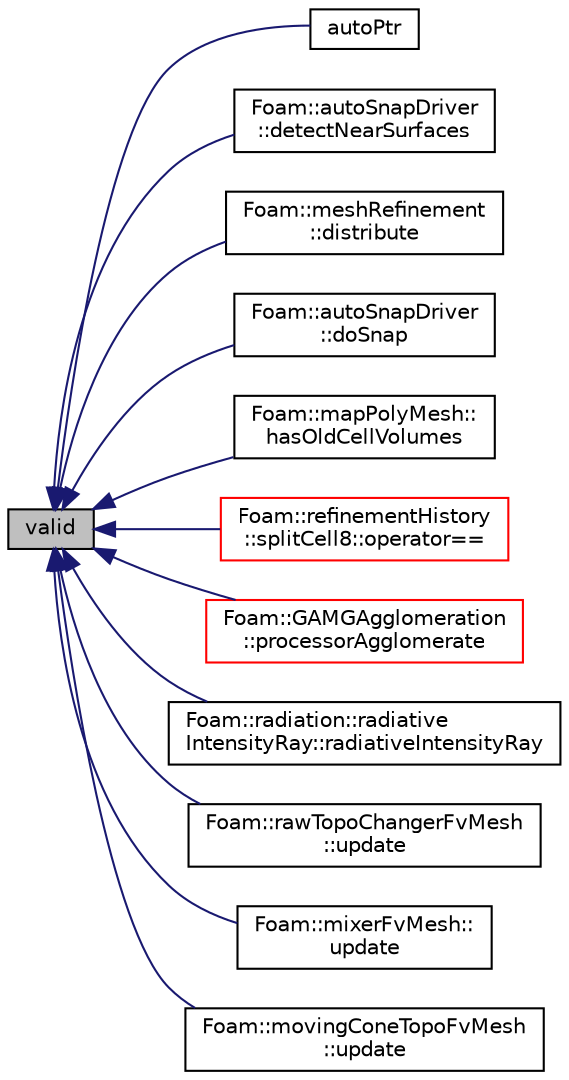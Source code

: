 digraph "valid"
{
  bgcolor="transparent";
  edge [fontname="Helvetica",fontsize="10",labelfontname="Helvetica",labelfontsize="10"];
  node [fontname="Helvetica",fontsize="10",shape=record];
  rankdir="LR";
  Node1 [label="valid",height=0.2,width=0.4,color="black", fillcolor="grey75", style="filled", fontcolor="black"];
  Node1 -> Node2 [dir="back",color="midnightblue",fontsize="10",style="solid",fontname="Helvetica"];
  Node2 [label="autoPtr",height=0.2,width=0.4,color="black",URL="$a00086.html#ae9141d157a0a4a4a164778995d6c0aec",tooltip="Construct either by transferring pointer or cloning. Should. "];
  Node1 -> Node3 [dir="back",color="midnightblue",fontsize="10",style="solid",fontname="Helvetica"];
  Node3 [label="Foam::autoSnapDriver\l::detectNearSurfaces",height=0.2,width=0.4,color="black",URL="$a00088.html#a1f0aa6841e7a037db0a22342f828e761",tooltip="Per patch point override displacement if in gap situation. "];
  Node1 -> Node4 [dir="back",color="midnightblue",fontsize="10",style="solid",fontname="Helvetica"];
  Node4 [label="Foam::meshRefinement\l::distribute",height=0.2,width=0.4,color="black",URL="$a01469.html#a6be2dc3eb1d541aeb83ee0a2adcc0556",tooltip="Update local numbering for mesh redistribution. "];
  Node1 -> Node5 [dir="back",color="midnightblue",fontsize="10",style="solid",fontname="Helvetica"];
  Node5 [label="Foam::autoSnapDriver\l::doSnap",height=0.2,width=0.4,color="black",URL="$a00088.html#adf0870a8be4483ecdb73b26b20d027ee"];
  Node1 -> Node6 [dir="back",color="midnightblue",fontsize="10",style="solid",fontname="Helvetica"];
  Node6 [label="Foam::mapPolyMesh::\lhasOldCellVolumes",height=0.2,width=0.4,color="black",URL="$a01431.html#abdfa8231a573e65492a1796292f5adc6"];
  Node1 -> Node7 [dir="back",color="midnightblue",fontsize="10",style="solid",fontname="Helvetica"];
  Node7 [label="Foam::refinementHistory\l::splitCell8::operator==",height=0.2,width=0.4,color="red",URL="$a02405.html#a7f3e346682a489cd2b3083cca38efb29"];
  Node1 -> Node8 [dir="back",color="midnightblue",fontsize="10",style="solid",fontname="Helvetica"];
  Node8 [label="Foam::GAMGAgglomeration\l::processorAgglomerate",height=0.2,width=0.4,color="red",URL="$a00896.html#aa63a95dba9b13d5171d7963b9d8f795d",tooltip="Whether to agglomerate across processors. "];
  Node1 -> Node9 [dir="back",color="midnightblue",fontsize="10",style="solid",fontname="Helvetica"];
  Node9 [label="Foam::radiation::radiative\lIntensityRay::radiativeIntensityRay",height=0.2,width=0.4,color="black",URL="$a02060.html#a8ff1f62493fd44fbfb25c919f14bdc70",tooltip="Construct form components. "];
  Node1 -> Node10 [dir="back",color="midnightblue",fontsize="10",style="solid",fontname="Helvetica"];
  Node10 [label="Foam::rawTopoChangerFvMesh\l::update",height=0.2,width=0.4,color="black",URL="$a02075.html#aa2aac016e2bf7b5bd2b271786c2791aa",tooltip="Update the mesh for both mesh motion and topology change. "];
  Node1 -> Node11 [dir="back",color="midnightblue",fontsize="10",style="solid",fontname="Helvetica"];
  Node11 [label="Foam::mixerFvMesh::\lupdate",height=0.2,width=0.4,color="black",URL="$a01515.html#aa2aac016e2bf7b5bd2b271786c2791aa",tooltip="Update the mesh for both mesh motion and topology change. "];
  Node1 -> Node12 [dir="back",color="midnightblue",fontsize="10",style="solid",fontname="Helvetica"];
  Node12 [label="Foam::movingConeTopoFvMesh\l::update",height=0.2,width=0.4,color="black",URL="$a01534.html#aa2aac016e2bf7b5bd2b271786c2791aa",tooltip="Update the mesh for both mesh motion and topology change. "];
}

